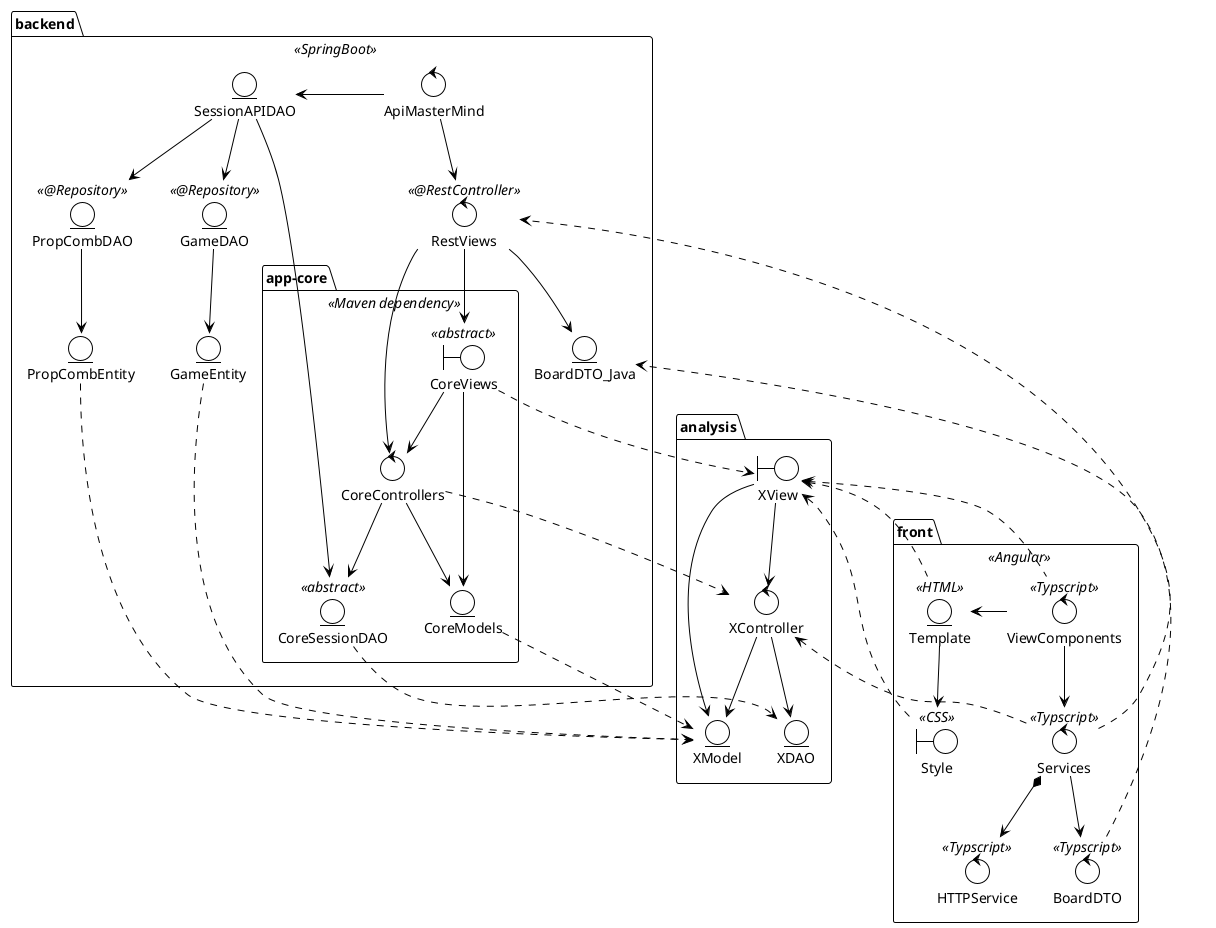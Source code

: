 @startuml analysis-architecture
!theme plain

package analysis{
    boundary XView
    control XController
    entity XDAO
    entity XModel
}

package front <<Angular>> {
    entity Template <<HTML>>
    boundary Style <<CSS>>
    control ViewComponents <<Typscript>>
    control Services <<Typscript>>
    control BoardDTO <<Typscript>>
    control HTTPService <<Typscript>>
}

package backend <<SpringBoot>> {
    control RestViews <<@RestController>>
    control ApiMasterMind
    entity BoardDTO_Java

    entity SessionAPIDAO
    entity GameDAO <<@Repository>>
    entity GameEntity
    entity PropCombDAO <<@Repository>>
    entity PropCombEntity

    package app-core <<Maven dependency>> {
        entity CoreSessionDAO <<abstract>>
        boundary CoreViews <<abstract>>
        control CoreControllers
        entity CoreModels
    }
}


' analysis
XView --> XController
XView --> XModel
XController --> XModel
XController --> XDAO

' front
ViewComponents -left-> Template
Template --> Style
ViewComponents --> Services
Services --> BoardDTO
Services *--> HTTPService

ViewComponents .up.> XView
Template .up.> XView
Style .up.> XView
BoardDTO ..> BoardDTO_Java

Services ..> RestViews
Services .up.> XController

' backend
ApiMasterMind --> RestViews
ApiMasterMind -right-> SessionAPIDAO
RestViews --> BoardDTO_Java

SessionAPIDAO --> GameDAO
SessionAPIDAO --> PropCombDAO
GameDAO --> GameEntity
PropCombDAO --> PropCombEntity

RestViews --> CoreControllers
RestViews --> CoreViews
SessionAPIDAO --> CoreSessionDAO
GameEntity ..> XModel
PropCombEntity ..> XModel


' app-core
CoreViews --> CoreControllers
CoreViews --> CoreModels
CoreControllers --> CoreModels
CoreControllers --> CoreSessionDAO

CoreViews ..> XView
CoreControllers ..> XController
CoreModels ..> XModel
CoreSessionDAO ..> XDAO